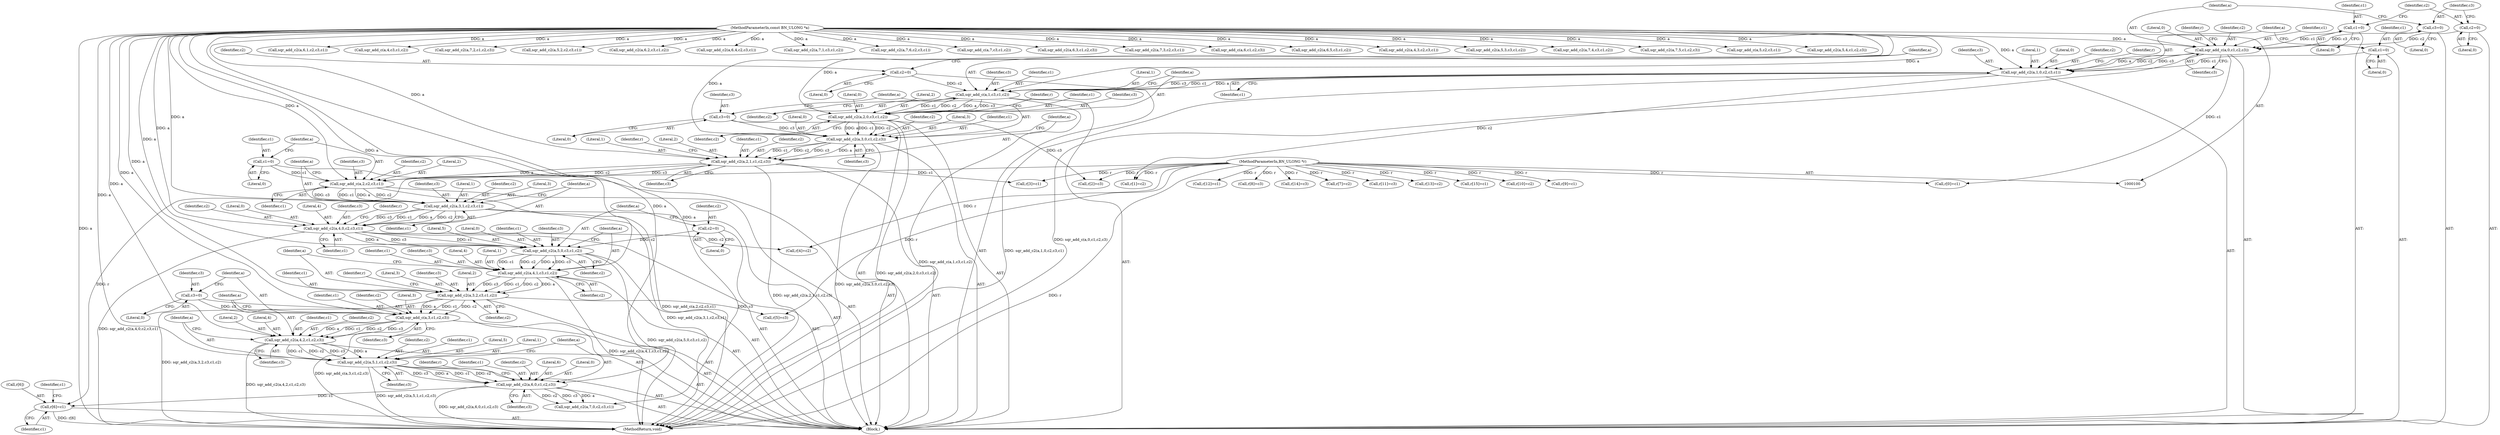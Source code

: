 digraph "0_openssl_a7a44ba55cb4f884c6bc9ceac90072dea38e66d0_2@array" {
"1000272" [label="(Call,r[6]=c1)"];
"1000265" [label="(Call,sqr_add_c2(a,6,0,c1,c2,c3))"];
"1000258" [label="(Call,sqr_add_c2(a,5,1,c1,c2,c3))"];
"1000251" [label="(Call,sqr_add_c2(a,4,2,c1,c2,c3))"];
"1000245" [label="(Call,sqr_add_c(a,3,c1,c2,c3))"];
"1000230" [label="(Call,sqr_add_c2(a,3,2,c3,c1,c2))"];
"1000223" [label="(Call,sqr_add_c2(a,4,1,c3,c1,c2))"];
"1000216" [label="(Call,sqr_add_c2(a,5,0,c3,c1,c2))"];
"1000201" [label="(Call,sqr_add_c2(a,4,0,c2,c3,c1))"];
"1000194" [label="(Call,sqr_add_c2(a,3,1,c2,c3,c1))"];
"1000188" [label="(Call,sqr_add_c(a,2,c2,c3,c1))"];
"1000173" [label="(Call,sqr_add_c2(a,2,1,c1,c2,c3))"];
"1000166" [label="(Call,sqr_add_c2(a,3,0,c1,c2,c3))"];
"1000151" [label="(Call,sqr_add_c2(a,2,0,c3,c1,c2))"];
"1000145" [label="(Call,sqr_add_c(a,1,c3,c1,c2))"];
"1000130" [label="(Call,sqr_add_c2(a,1,0,c2,c3,c1))"];
"1000116" [label="(Call,sqr_add_c(a,0,c1,c2,c3))"];
"1000102" [label="(MethodParameterIn,const BN_ULONG *a)"];
"1000107" [label="(Call,c1=0)"];
"1000110" [label="(Call,c2=0)"];
"1000113" [label="(Call,c3=0)"];
"1000127" [label="(Call,c1=0)"];
"1000142" [label="(Call,c2=0)"];
"1000163" [label="(Call,c3=0)"];
"1000185" [label="(Call,c1=0)"];
"1000213" [label="(Call,c2=0)"];
"1000242" [label="(Call,c3=0)"];
"1000101" [label="(MethodParameterIn,BN_ULONG *r)"];
"1000205" [label="(Identifier,c2)"];
"1000142" [label="(Call,c2=0)"];
"1000287" [label="(Call,sqr_add_c2(a,6,1,c2,c3,c1))"];
"1000148" [label="(Identifier,c3)"];
"1000195" [label="(Identifier,a)"];
"1000227" [label="(Identifier,c3)"];
"1000217" [label="(Identifier,a)"];
"1000316" [label="(Call,sqr_add_c(a,4,c3,c1,c2))"];
"1000185" [label="(Call,c1=0)"];
"1000351" [label="(Call,sqr_add_c2(a,7,2,c1,c2,c3))"];
"1000110" [label="(Call,c2=0)"];
"1000155" [label="(Identifier,c3)"];
"1000169" [label="(Literal,0)"];
"1000294" [label="(Call,sqr_add_c2(a,5,2,c2,c3,c1))"];
"1000422" [label="(Call,r[11]=c3)"];
"1000218" [label="(Literal,5)"];
"1000108" [label="(Identifier,c1)"];
"1000152" [label="(Identifier,a)"];
"1000259" [label="(Identifier,a)"];
"1000219" [label="(Literal,0)"];
"1000186" [label="(Identifier,c1)"];
"1000177" [label="(Identifier,c1)"];
"1000276" [label="(Identifier,c1)"];
"1000131" [label="(Identifier,a)"];
"1000272" [label="(Call,r[6]=c1)"];
"1000204" [label="(Literal,0)"];
"1000107" [label="(Call,c1=0)"];
"1000248" [label="(Identifier,c1)"];
"1000329" [label="(Call,sqr_add_c2(a,6,2,c3,c1,c2))"];
"1000386" [label="(Call,sqr_add_c2(a,6,4,c2,c3,c1))"];
"1000207" [label="(Identifier,c1)"];
"1000114" [label="(Identifier,c3)"];
"1000273" [label="(Call,r[6])"];
"1000482" [label="(MethodReturn,void)"];
"1000191" [label="(Identifier,c2)"];
"1000103" [label="(Block,)"];
"1000147" [label="(Literal,1)"];
"1000124" [label="(Identifier,r)"];
"1000167" [label="(Identifier,a)"];
"1000157" [label="(Identifier,c2)"];
"1000251" [label="(Call,sqr_add_c2(a,4,2,c1,c2,c3))"];
"1000172" [label="(Identifier,c3)"];
"1000154" [label="(Literal,0)"];
"1000458" [label="(Call,r[13]=c2)"];
"1000336" [label="(Call,sqr_add_c2(a,7,1,c3,c1,c2))"];
"1000254" [label="(Literal,2)"];
"1000190" [label="(Literal,2)"];
"1000193" [label="(Identifier,c1)"];
"1000451" [label="(Call,sqr_add_c2(a,7,6,c2,c3,c1))"];
"1000176" [label="(Literal,1)"];
"1000182" [label="(Identifier,r)"];
"1000253" [label="(Literal,4)"];
"1000203" [label="(Literal,4)"];
"1000466" [label="(Call,sqr_add_c(a,7,c3,c1,c2))"];
"1000236" [label="(Identifier,c2)"];
"1000139" [label="(Identifier,r)"];
"1000120" [label="(Identifier,c2)"];
"1000113" [label="(Call,c3=0)"];
"1000171" [label="(Identifier,c2)"];
"1000225" [label="(Literal,4)"];
"1000477" [label="(Call,r[15]=c1)"];
"1000187" [label="(Literal,0)"];
"1000200" [label="(Identifier,c1)"];
"1000267" [label="(Literal,6)"];
"1000358" [label="(Call,sqr_add_c2(a,6,3,c1,c2,c3))"];
"1000153" [label="(Literal,2)"];
"1000250" [label="(Identifier,c3)"];
"1000150" [label="(Identifier,c2)"];
"1000160" [label="(Identifier,r)"];
"1000164" [label="(Identifier,c3)"];
"1000232" [label="(Literal,3)"];
"1000222" [label="(Identifier,c2)"];
"1000221" [label="(Identifier,c1)"];
"1000165" [label="(Literal,0)"];
"1000199" [label="(Identifier,c3)"];
"1000146" [label="(Identifier,a)"];
"1000255" [label="(Identifier,c1)"];
"1000121" [label="(Identifier,c3)"];
"1000393" [label="(Call,sqr_add_c2(a,7,3,c2,c3,c1))"];
"1000194" [label="(Call,sqr_add_c2(a,3,1,c2,c3,c1))"];
"1000400" [label="(Call,r[10]=c2)"];
"1000130" [label="(Call,sqr_add_c2(a,1,0,c2,c3,c1))"];
"1000129" [label="(Literal,0)"];
"1000102" [label="(MethodParameterIn,const BN_ULONG *a)"];
"1000430" [label="(Call,sqr_add_c(a,6,c1,c2,c3))"];
"1000415" [label="(Call,sqr_add_c2(a,6,5,c3,c1,c2))"];
"1000188" [label="(Call,sqr_add_c(a,2,c2,c3,c1))"];
"1000197" [label="(Literal,1)"];
"1000168" [label="(Literal,3)"];
"1000128" [label="(Identifier,c1)"];
"1000268" [label="(Literal,0)"];
"1000101" [label="(MethodParameterIn,BN_ULONG *r)"];
"1000372" [label="(Call,r[9]=c1)"];
"1000274" [label="(Identifier,r)"];
"1000280" [label="(Call,sqr_add_c2(a,7,0,c2,c3,c1))"];
"1000443" [label="(Call,r[12]=c1)"];
"1000234" [label="(Identifier,c3)"];
"1000119" [label="(Identifier,c1)"];
"1000249" [label="(Identifier,c2)"];
"1000122" [label="(Call,r[0]=c1)"];
"1000301" [label="(Call,sqr_add_c2(a,4,3,c2,c3,c1))"];
"1000322" [label="(Call,sqr_add_c2(a,5,3,c3,c1,c2))"];
"1000226" [label="(Literal,1)"];
"1000170" [label="(Identifier,c1)"];
"1000233" [label="(Literal,2)"];
"1000206" [label="(Identifier,c3)"];
"1000237" [label="(Call,r[5]=c3)"];
"1000192" [label="(Identifier,c3)"];
"1000257" [label="(Identifier,c3)"];
"1000408" [label="(Call,sqr_add_c2(a,7,4,c3,c1,c2))"];
"1000265" [label="(Call,sqr_add_c2(a,6,0,c1,c2,c3))"];
"1000252" [label="(Identifier,a)"];
"1000235" [label="(Identifier,c1)"];
"1000145" [label="(Call,sqr_add_c(a,1,c3,c1,c2))"];
"1000262" [label="(Identifier,c1)"];
"1000180" [label="(Call,r[3]=c1)"];
"1000244" [label="(Literal,0)"];
"1000243" [label="(Identifier,c3)"];
"1000116" [label="(Call,sqr_add_c(a,0,c1,c2,c3))"];
"1000137" [label="(Call,r[1]=c2)"];
"1000173" [label="(Call,sqr_add_c2(a,2,1,c1,c2,c3))"];
"1000436" [label="(Call,sqr_add_c2(a,7,5,c1,c2,c3))"];
"1000127" [label="(Call,c1=0)"];
"1000118" [label="(Literal,0)"];
"1000215" [label="(Literal,0)"];
"1000115" [label="(Literal,0)"];
"1000231" [label="(Identifier,a)"];
"1000198" [label="(Identifier,c2)"];
"1000343" [label="(Call,r[8]=c3)"];
"1000230" [label="(Call,sqr_add_c2(a,3,2,c3,c1,c2))"];
"1000158" [label="(Call,r[2]=c3)"];
"1000210" [label="(Identifier,r)"];
"1000214" [label="(Identifier,c2)"];
"1000135" [label="(Identifier,c3)"];
"1000220" [label="(Identifier,c3)"];
"1000201" [label="(Call,sqr_add_c2(a,4,0,c2,c3,c1))"];
"1000189" [label="(Identifier,a)"];
"1000269" [label="(Identifier,c1)"];
"1000260" [label="(Literal,5)"];
"1000228" [label="(Identifier,c1)"];
"1000246" [label="(Identifier,a)"];
"1000245" [label="(Call,sqr_add_c(a,3,c1,c2,c3))"];
"1000261" [label="(Literal,1)"];
"1000175" [label="(Literal,2)"];
"1000380" [label="(Call,sqr_add_c(a,5,c2,c3,c1))"];
"1000112" [label="(Literal,0)"];
"1000208" [label="(Call,r[4]=c2)"];
"1000117" [label="(Identifier,a)"];
"1000256" [label="(Identifier,c2)"];
"1000278" [label="(Identifier,c1)"];
"1000229" [label="(Identifier,c2)"];
"1000196" [label="(Literal,3)"];
"1000163" [label="(Call,c3=0)"];
"1000149" [label="(Identifier,c1)"];
"1000365" [label="(Call,sqr_add_c2(a,5,4,c1,c2,c3))"];
"1000216" [label="(Call,sqr_add_c2(a,5,0,c3,c1,c2))"];
"1000109" [label="(Literal,0)"];
"1000179" [label="(Identifier,c3)"];
"1000271" [label="(Identifier,c3)"];
"1000224" [label="(Identifier,a)"];
"1000174" [label="(Identifier,a)"];
"1000472" [label="(Call,r[14]=c3)"];
"1000166" [label="(Call,sqr_add_c2(a,3,0,c1,c2,c3))"];
"1000270" [label="(Identifier,c2)"];
"1000202" [label="(Identifier,a)"];
"1000239" [label="(Identifier,r)"];
"1000178" [label="(Identifier,c2)"];
"1000213" [label="(Call,c2=0)"];
"1000308" [label="(Call,r[7]=c2)"];
"1000151" [label="(Call,sqr_add_c2(a,2,0,c3,c1,c2))"];
"1000242" [label="(Call,c3=0)"];
"1000144" [label="(Literal,0)"];
"1000143" [label="(Identifier,c2)"];
"1000264" [label="(Identifier,c3)"];
"1000258" [label="(Call,sqr_add_c2(a,5,1,c1,c2,c3))"];
"1000132" [label="(Literal,1)"];
"1000156" [label="(Identifier,c1)"];
"1000247" [label="(Literal,3)"];
"1000266" [label="(Identifier,a)"];
"1000263" [label="(Identifier,c2)"];
"1000133" [label="(Literal,0)"];
"1000223" [label="(Call,sqr_add_c2(a,4,1,c3,c1,c2))"];
"1000136" [label="(Identifier,c1)"];
"1000134" [label="(Identifier,c2)"];
"1000111" [label="(Identifier,c2)"];
"1000272" -> "1000103"  [label="AST: "];
"1000272" -> "1000276"  [label="CFG: "];
"1000273" -> "1000272"  [label="AST: "];
"1000276" -> "1000272"  [label="AST: "];
"1000278" -> "1000272"  [label="CFG: "];
"1000272" -> "1000482"  [label="DDG: r[6]"];
"1000265" -> "1000272"  [label="DDG: c1"];
"1000101" -> "1000272"  [label="DDG: r"];
"1000265" -> "1000103"  [label="AST: "];
"1000265" -> "1000271"  [label="CFG: "];
"1000266" -> "1000265"  [label="AST: "];
"1000267" -> "1000265"  [label="AST: "];
"1000268" -> "1000265"  [label="AST: "];
"1000269" -> "1000265"  [label="AST: "];
"1000270" -> "1000265"  [label="AST: "];
"1000271" -> "1000265"  [label="AST: "];
"1000274" -> "1000265"  [label="CFG: "];
"1000265" -> "1000482"  [label="DDG: sqr_add_c2(a,6,0,c1,c2,c3)"];
"1000258" -> "1000265"  [label="DDG: a"];
"1000258" -> "1000265"  [label="DDG: c1"];
"1000258" -> "1000265"  [label="DDG: c2"];
"1000258" -> "1000265"  [label="DDG: c3"];
"1000102" -> "1000265"  [label="DDG: a"];
"1000265" -> "1000280"  [label="DDG: a"];
"1000265" -> "1000280"  [label="DDG: c2"];
"1000265" -> "1000280"  [label="DDG: c3"];
"1000258" -> "1000103"  [label="AST: "];
"1000258" -> "1000264"  [label="CFG: "];
"1000259" -> "1000258"  [label="AST: "];
"1000260" -> "1000258"  [label="AST: "];
"1000261" -> "1000258"  [label="AST: "];
"1000262" -> "1000258"  [label="AST: "];
"1000263" -> "1000258"  [label="AST: "];
"1000264" -> "1000258"  [label="AST: "];
"1000266" -> "1000258"  [label="CFG: "];
"1000258" -> "1000482"  [label="DDG: sqr_add_c2(a,5,1,c1,c2,c3)"];
"1000251" -> "1000258"  [label="DDG: a"];
"1000251" -> "1000258"  [label="DDG: c1"];
"1000251" -> "1000258"  [label="DDG: c2"];
"1000251" -> "1000258"  [label="DDG: c3"];
"1000102" -> "1000258"  [label="DDG: a"];
"1000251" -> "1000103"  [label="AST: "];
"1000251" -> "1000257"  [label="CFG: "];
"1000252" -> "1000251"  [label="AST: "];
"1000253" -> "1000251"  [label="AST: "];
"1000254" -> "1000251"  [label="AST: "];
"1000255" -> "1000251"  [label="AST: "];
"1000256" -> "1000251"  [label="AST: "];
"1000257" -> "1000251"  [label="AST: "];
"1000259" -> "1000251"  [label="CFG: "];
"1000251" -> "1000482"  [label="DDG: sqr_add_c2(a,4,2,c1,c2,c3)"];
"1000245" -> "1000251"  [label="DDG: a"];
"1000245" -> "1000251"  [label="DDG: c1"];
"1000245" -> "1000251"  [label="DDG: c2"];
"1000245" -> "1000251"  [label="DDG: c3"];
"1000102" -> "1000251"  [label="DDG: a"];
"1000245" -> "1000103"  [label="AST: "];
"1000245" -> "1000250"  [label="CFG: "];
"1000246" -> "1000245"  [label="AST: "];
"1000247" -> "1000245"  [label="AST: "];
"1000248" -> "1000245"  [label="AST: "];
"1000249" -> "1000245"  [label="AST: "];
"1000250" -> "1000245"  [label="AST: "];
"1000252" -> "1000245"  [label="CFG: "];
"1000245" -> "1000482"  [label="DDG: sqr_add_c(a,3,c1,c2,c3)"];
"1000230" -> "1000245"  [label="DDG: a"];
"1000230" -> "1000245"  [label="DDG: c1"];
"1000230" -> "1000245"  [label="DDG: c2"];
"1000102" -> "1000245"  [label="DDG: a"];
"1000242" -> "1000245"  [label="DDG: c3"];
"1000230" -> "1000103"  [label="AST: "];
"1000230" -> "1000236"  [label="CFG: "];
"1000231" -> "1000230"  [label="AST: "];
"1000232" -> "1000230"  [label="AST: "];
"1000233" -> "1000230"  [label="AST: "];
"1000234" -> "1000230"  [label="AST: "];
"1000235" -> "1000230"  [label="AST: "];
"1000236" -> "1000230"  [label="AST: "];
"1000239" -> "1000230"  [label="CFG: "];
"1000230" -> "1000482"  [label="DDG: sqr_add_c2(a,3,2,c3,c1,c2)"];
"1000223" -> "1000230"  [label="DDG: a"];
"1000223" -> "1000230"  [label="DDG: c3"];
"1000223" -> "1000230"  [label="DDG: c1"];
"1000223" -> "1000230"  [label="DDG: c2"];
"1000102" -> "1000230"  [label="DDG: a"];
"1000230" -> "1000237"  [label="DDG: c3"];
"1000223" -> "1000103"  [label="AST: "];
"1000223" -> "1000229"  [label="CFG: "];
"1000224" -> "1000223"  [label="AST: "];
"1000225" -> "1000223"  [label="AST: "];
"1000226" -> "1000223"  [label="AST: "];
"1000227" -> "1000223"  [label="AST: "];
"1000228" -> "1000223"  [label="AST: "];
"1000229" -> "1000223"  [label="AST: "];
"1000231" -> "1000223"  [label="CFG: "];
"1000223" -> "1000482"  [label="DDG: sqr_add_c2(a,4,1,c3,c1,c2)"];
"1000216" -> "1000223"  [label="DDG: a"];
"1000216" -> "1000223"  [label="DDG: c3"];
"1000216" -> "1000223"  [label="DDG: c1"];
"1000216" -> "1000223"  [label="DDG: c2"];
"1000102" -> "1000223"  [label="DDG: a"];
"1000216" -> "1000103"  [label="AST: "];
"1000216" -> "1000222"  [label="CFG: "];
"1000217" -> "1000216"  [label="AST: "];
"1000218" -> "1000216"  [label="AST: "];
"1000219" -> "1000216"  [label="AST: "];
"1000220" -> "1000216"  [label="AST: "];
"1000221" -> "1000216"  [label="AST: "];
"1000222" -> "1000216"  [label="AST: "];
"1000224" -> "1000216"  [label="CFG: "];
"1000216" -> "1000482"  [label="DDG: sqr_add_c2(a,5,0,c3,c1,c2)"];
"1000201" -> "1000216"  [label="DDG: a"];
"1000201" -> "1000216"  [label="DDG: c3"];
"1000201" -> "1000216"  [label="DDG: c1"];
"1000102" -> "1000216"  [label="DDG: a"];
"1000213" -> "1000216"  [label="DDG: c2"];
"1000201" -> "1000103"  [label="AST: "];
"1000201" -> "1000207"  [label="CFG: "];
"1000202" -> "1000201"  [label="AST: "];
"1000203" -> "1000201"  [label="AST: "];
"1000204" -> "1000201"  [label="AST: "];
"1000205" -> "1000201"  [label="AST: "];
"1000206" -> "1000201"  [label="AST: "];
"1000207" -> "1000201"  [label="AST: "];
"1000210" -> "1000201"  [label="CFG: "];
"1000201" -> "1000482"  [label="DDG: sqr_add_c2(a,4,0,c2,c3,c1)"];
"1000194" -> "1000201"  [label="DDG: a"];
"1000194" -> "1000201"  [label="DDG: c2"];
"1000194" -> "1000201"  [label="DDG: c3"];
"1000194" -> "1000201"  [label="DDG: c1"];
"1000102" -> "1000201"  [label="DDG: a"];
"1000201" -> "1000208"  [label="DDG: c2"];
"1000194" -> "1000103"  [label="AST: "];
"1000194" -> "1000200"  [label="CFG: "];
"1000195" -> "1000194"  [label="AST: "];
"1000196" -> "1000194"  [label="AST: "];
"1000197" -> "1000194"  [label="AST: "];
"1000198" -> "1000194"  [label="AST: "];
"1000199" -> "1000194"  [label="AST: "];
"1000200" -> "1000194"  [label="AST: "];
"1000202" -> "1000194"  [label="CFG: "];
"1000194" -> "1000482"  [label="DDG: sqr_add_c2(a,3,1,c2,c3,c1)"];
"1000188" -> "1000194"  [label="DDG: a"];
"1000188" -> "1000194"  [label="DDG: c2"];
"1000188" -> "1000194"  [label="DDG: c3"];
"1000188" -> "1000194"  [label="DDG: c1"];
"1000102" -> "1000194"  [label="DDG: a"];
"1000188" -> "1000103"  [label="AST: "];
"1000188" -> "1000193"  [label="CFG: "];
"1000189" -> "1000188"  [label="AST: "];
"1000190" -> "1000188"  [label="AST: "];
"1000191" -> "1000188"  [label="AST: "];
"1000192" -> "1000188"  [label="AST: "];
"1000193" -> "1000188"  [label="AST: "];
"1000195" -> "1000188"  [label="CFG: "];
"1000188" -> "1000482"  [label="DDG: sqr_add_c(a,2,c2,c3,c1)"];
"1000173" -> "1000188"  [label="DDG: a"];
"1000173" -> "1000188"  [label="DDG: c2"];
"1000173" -> "1000188"  [label="DDG: c3"];
"1000102" -> "1000188"  [label="DDG: a"];
"1000185" -> "1000188"  [label="DDG: c1"];
"1000173" -> "1000103"  [label="AST: "];
"1000173" -> "1000179"  [label="CFG: "];
"1000174" -> "1000173"  [label="AST: "];
"1000175" -> "1000173"  [label="AST: "];
"1000176" -> "1000173"  [label="AST: "];
"1000177" -> "1000173"  [label="AST: "];
"1000178" -> "1000173"  [label="AST: "];
"1000179" -> "1000173"  [label="AST: "];
"1000182" -> "1000173"  [label="CFG: "];
"1000173" -> "1000482"  [label="DDG: sqr_add_c2(a,2,1,c1,c2,c3)"];
"1000166" -> "1000173"  [label="DDG: a"];
"1000166" -> "1000173"  [label="DDG: c1"];
"1000166" -> "1000173"  [label="DDG: c2"];
"1000166" -> "1000173"  [label="DDG: c3"];
"1000102" -> "1000173"  [label="DDG: a"];
"1000173" -> "1000180"  [label="DDG: c1"];
"1000166" -> "1000103"  [label="AST: "];
"1000166" -> "1000172"  [label="CFG: "];
"1000167" -> "1000166"  [label="AST: "];
"1000168" -> "1000166"  [label="AST: "];
"1000169" -> "1000166"  [label="AST: "];
"1000170" -> "1000166"  [label="AST: "];
"1000171" -> "1000166"  [label="AST: "];
"1000172" -> "1000166"  [label="AST: "];
"1000174" -> "1000166"  [label="CFG: "];
"1000166" -> "1000482"  [label="DDG: sqr_add_c2(a,3,0,c1,c2,c3)"];
"1000151" -> "1000166"  [label="DDG: a"];
"1000151" -> "1000166"  [label="DDG: c1"];
"1000151" -> "1000166"  [label="DDG: c2"];
"1000102" -> "1000166"  [label="DDG: a"];
"1000163" -> "1000166"  [label="DDG: c3"];
"1000151" -> "1000103"  [label="AST: "];
"1000151" -> "1000157"  [label="CFG: "];
"1000152" -> "1000151"  [label="AST: "];
"1000153" -> "1000151"  [label="AST: "];
"1000154" -> "1000151"  [label="AST: "];
"1000155" -> "1000151"  [label="AST: "];
"1000156" -> "1000151"  [label="AST: "];
"1000157" -> "1000151"  [label="AST: "];
"1000160" -> "1000151"  [label="CFG: "];
"1000151" -> "1000482"  [label="DDG: sqr_add_c2(a,2,0,c3,c1,c2)"];
"1000145" -> "1000151"  [label="DDG: a"];
"1000145" -> "1000151"  [label="DDG: c3"];
"1000145" -> "1000151"  [label="DDG: c1"];
"1000145" -> "1000151"  [label="DDG: c2"];
"1000102" -> "1000151"  [label="DDG: a"];
"1000151" -> "1000158"  [label="DDG: c3"];
"1000145" -> "1000103"  [label="AST: "];
"1000145" -> "1000150"  [label="CFG: "];
"1000146" -> "1000145"  [label="AST: "];
"1000147" -> "1000145"  [label="AST: "];
"1000148" -> "1000145"  [label="AST: "];
"1000149" -> "1000145"  [label="AST: "];
"1000150" -> "1000145"  [label="AST: "];
"1000152" -> "1000145"  [label="CFG: "];
"1000145" -> "1000482"  [label="DDG: sqr_add_c(a,1,c3,c1,c2)"];
"1000130" -> "1000145"  [label="DDG: a"];
"1000130" -> "1000145"  [label="DDG: c3"];
"1000130" -> "1000145"  [label="DDG: c1"];
"1000102" -> "1000145"  [label="DDG: a"];
"1000142" -> "1000145"  [label="DDG: c2"];
"1000130" -> "1000103"  [label="AST: "];
"1000130" -> "1000136"  [label="CFG: "];
"1000131" -> "1000130"  [label="AST: "];
"1000132" -> "1000130"  [label="AST: "];
"1000133" -> "1000130"  [label="AST: "];
"1000134" -> "1000130"  [label="AST: "];
"1000135" -> "1000130"  [label="AST: "];
"1000136" -> "1000130"  [label="AST: "];
"1000139" -> "1000130"  [label="CFG: "];
"1000130" -> "1000482"  [label="DDG: sqr_add_c2(a,1,0,c2,c3,c1)"];
"1000116" -> "1000130"  [label="DDG: a"];
"1000116" -> "1000130"  [label="DDG: c2"];
"1000116" -> "1000130"  [label="DDG: c3"];
"1000102" -> "1000130"  [label="DDG: a"];
"1000127" -> "1000130"  [label="DDG: c1"];
"1000130" -> "1000137"  [label="DDG: c2"];
"1000116" -> "1000103"  [label="AST: "];
"1000116" -> "1000121"  [label="CFG: "];
"1000117" -> "1000116"  [label="AST: "];
"1000118" -> "1000116"  [label="AST: "];
"1000119" -> "1000116"  [label="AST: "];
"1000120" -> "1000116"  [label="AST: "];
"1000121" -> "1000116"  [label="AST: "];
"1000124" -> "1000116"  [label="CFG: "];
"1000116" -> "1000482"  [label="DDG: sqr_add_c(a,0,c1,c2,c3)"];
"1000102" -> "1000116"  [label="DDG: a"];
"1000107" -> "1000116"  [label="DDG: c1"];
"1000110" -> "1000116"  [label="DDG: c2"];
"1000113" -> "1000116"  [label="DDG: c3"];
"1000116" -> "1000122"  [label="DDG: c1"];
"1000102" -> "1000100"  [label="AST: "];
"1000102" -> "1000482"  [label="DDG: a"];
"1000102" -> "1000280"  [label="DDG: a"];
"1000102" -> "1000287"  [label="DDG: a"];
"1000102" -> "1000294"  [label="DDG: a"];
"1000102" -> "1000301"  [label="DDG: a"];
"1000102" -> "1000316"  [label="DDG: a"];
"1000102" -> "1000322"  [label="DDG: a"];
"1000102" -> "1000329"  [label="DDG: a"];
"1000102" -> "1000336"  [label="DDG: a"];
"1000102" -> "1000351"  [label="DDG: a"];
"1000102" -> "1000358"  [label="DDG: a"];
"1000102" -> "1000365"  [label="DDG: a"];
"1000102" -> "1000380"  [label="DDG: a"];
"1000102" -> "1000386"  [label="DDG: a"];
"1000102" -> "1000393"  [label="DDG: a"];
"1000102" -> "1000408"  [label="DDG: a"];
"1000102" -> "1000415"  [label="DDG: a"];
"1000102" -> "1000430"  [label="DDG: a"];
"1000102" -> "1000436"  [label="DDG: a"];
"1000102" -> "1000451"  [label="DDG: a"];
"1000102" -> "1000466"  [label="DDG: a"];
"1000107" -> "1000103"  [label="AST: "];
"1000107" -> "1000109"  [label="CFG: "];
"1000108" -> "1000107"  [label="AST: "];
"1000109" -> "1000107"  [label="AST: "];
"1000111" -> "1000107"  [label="CFG: "];
"1000110" -> "1000103"  [label="AST: "];
"1000110" -> "1000112"  [label="CFG: "];
"1000111" -> "1000110"  [label="AST: "];
"1000112" -> "1000110"  [label="AST: "];
"1000114" -> "1000110"  [label="CFG: "];
"1000113" -> "1000103"  [label="AST: "];
"1000113" -> "1000115"  [label="CFG: "];
"1000114" -> "1000113"  [label="AST: "];
"1000115" -> "1000113"  [label="AST: "];
"1000117" -> "1000113"  [label="CFG: "];
"1000127" -> "1000103"  [label="AST: "];
"1000127" -> "1000129"  [label="CFG: "];
"1000128" -> "1000127"  [label="AST: "];
"1000129" -> "1000127"  [label="AST: "];
"1000131" -> "1000127"  [label="CFG: "];
"1000142" -> "1000103"  [label="AST: "];
"1000142" -> "1000144"  [label="CFG: "];
"1000143" -> "1000142"  [label="AST: "];
"1000144" -> "1000142"  [label="AST: "];
"1000146" -> "1000142"  [label="CFG: "];
"1000163" -> "1000103"  [label="AST: "];
"1000163" -> "1000165"  [label="CFG: "];
"1000164" -> "1000163"  [label="AST: "];
"1000165" -> "1000163"  [label="AST: "];
"1000167" -> "1000163"  [label="CFG: "];
"1000185" -> "1000103"  [label="AST: "];
"1000185" -> "1000187"  [label="CFG: "];
"1000186" -> "1000185"  [label="AST: "];
"1000187" -> "1000185"  [label="AST: "];
"1000189" -> "1000185"  [label="CFG: "];
"1000213" -> "1000103"  [label="AST: "];
"1000213" -> "1000215"  [label="CFG: "];
"1000214" -> "1000213"  [label="AST: "];
"1000215" -> "1000213"  [label="AST: "];
"1000217" -> "1000213"  [label="CFG: "];
"1000242" -> "1000103"  [label="AST: "];
"1000242" -> "1000244"  [label="CFG: "];
"1000243" -> "1000242"  [label="AST: "];
"1000244" -> "1000242"  [label="AST: "];
"1000246" -> "1000242"  [label="CFG: "];
"1000101" -> "1000100"  [label="AST: "];
"1000101" -> "1000482"  [label="DDG: r"];
"1000101" -> "1000122"  [label="DDG: r"];
"1000101" -> "1000137"  [label="DDG: r"];
"1000101" -> "1000158"  [label="DDG: r"];
"1000101" -> "1000180"  [label="DDG: r"];
"1000101" -> "1000208"  [label="DDG: r"];
"1000101" -> "1000237"  [label="DDG: r"];
"1000101" -> "1000308"  [label="DDG: r"];
"1000101" -> "1000343"  [label="DDG: r"];
"1000101" -> "1000372"  [label="DDG: r"];
"1000101" -> "1000400"  [label="DDG: r"];
"1000101" -> "1000422"  [label="DDG: r"];
"1000101" -> "1000443"  [label="DDG: r"];
"1000101" -> "1000458"  [label="DDG: r"];
"1000101" -> "1000472"  [label="DDG: r"];
"1000101" -> "1000477"  [label="DDG: r"];
}
